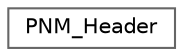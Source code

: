 digraph "Graphical Class Hierarchy"
{
 // INTERACTIVE_SVG=YES
 // LATEX_PDF_SIZE
  bgcolor="transparent";
  edge [fontname=Helvetica,fontsize=10,labelfontname=Helvetica,labelfontsize=10];
  node [fontname=Helvetica,fontsize=10,shape=box,height=0.2,width=0.4];
  rankdir="LR";
  Node0 [id="Node000000",label="PNM_Header",height=0.2,width=0.4,color="grey40", fillcolor="white", style="filled",URL="$struct_p_n_m___header.html",tooltip="Struct representing a PNM file header."];
}
